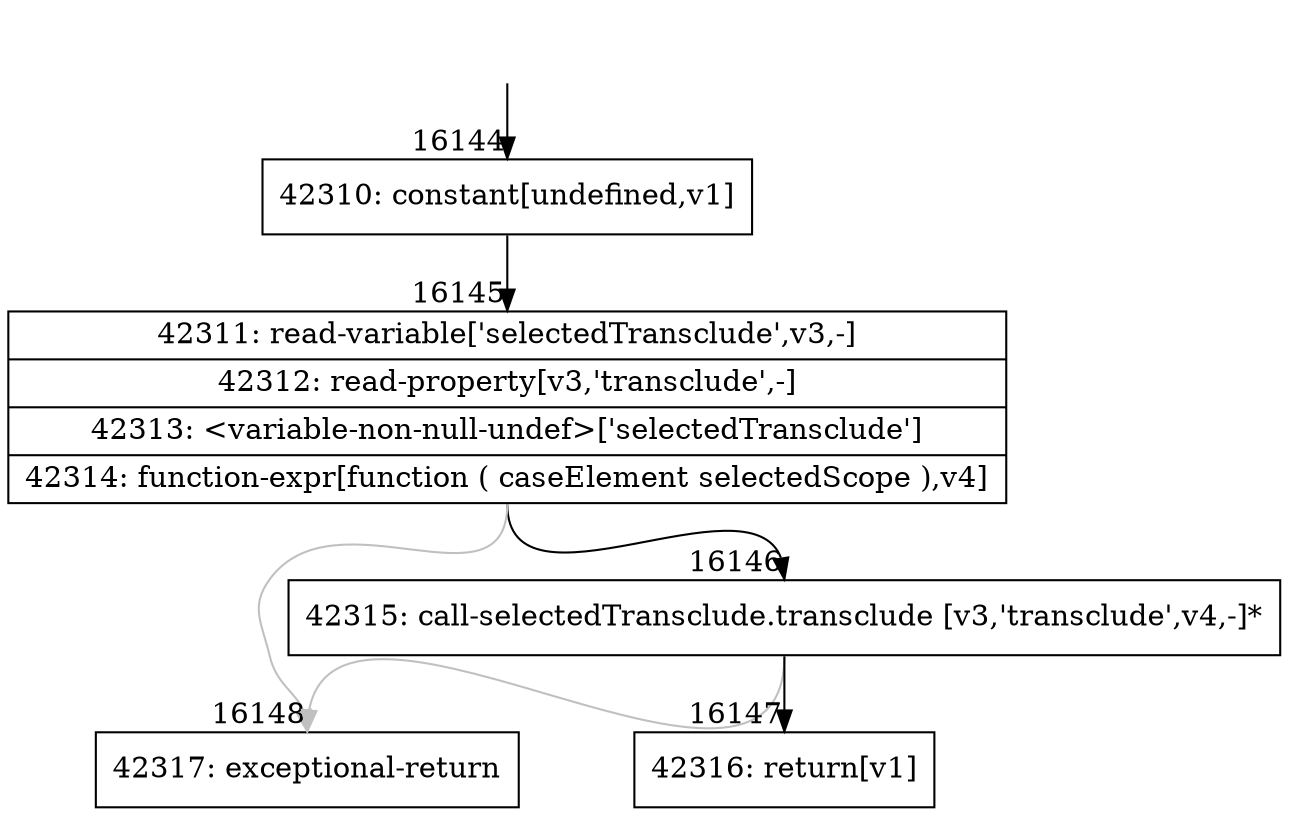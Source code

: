 digraph {
rankdir="TD"
BB_entry1299[shape=none,label=""];
BB_entry1299 -> BB16144 [tailport=s, headport=n, headlabel="    16144"]
BB16144 [shape=record label="{42310: constant[undefined,v1]}" ] 
BB16144 -> BB16145 [tailport=s, headport=n, headlabel="      16145"]
BB16145 [shape=record label="{42311: read-variable['selectedTransclude',v3,-]|42312: read-property[v3,'transclude',-]|42313: \<variable-non-null-undef\>['selectedTransclude']|42314: function-expr[function ( caseElement selectedScope ),v4]}" ] 
BB16145 -> BB16146 [tailport=s, headport=n, headlabel="      16146"]
BB16145 -> BB16148 [tailport=s, headport=n, color=gray, headlabel="      16148"]
BB16146 [shape=record label="{42315: call-selectedTransclude.transclude [v3,'transclude',v4,-]*}" ] 
BB16146 -> BB16147 [tailport=s, headport=n, headlabel="      16147"]
BB16146 -> BB16148 [tailport=s, headport=n, color=gray]
BB16147 [shape=record label="{42316: return[v1]}" ] 
BB16148 [shape=record label="{42317: exceptional-return}" ] 
//#$~ 27784
}
